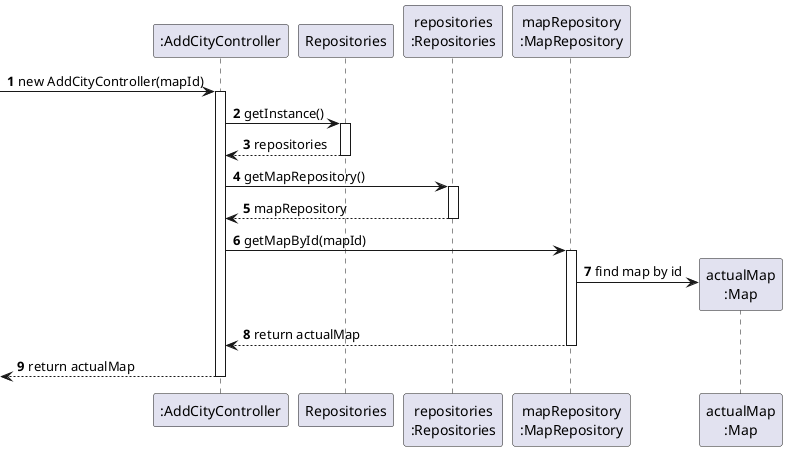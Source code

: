 @startuml
skinparam packageStyle rectangle
skinparam shadowing false
autonumber

participant ":AddCityController" as CTRL
participant "Repositories" as REPOS
participant "repositories\n:Repositories" as REPOS_SINGLETON
participant "mapRepository\n:MapRepository" as MAP_REPO
participant "actualMap\n:Map" as MAP

-> CTRL : new AddCityController(mapId)
activate CTRL
    CTRL -> REPOS : getInstance()
    activate REPOS
        REPOS --> CTRL : repositories
    deactivate REPOS
    CTRL -> REPOS_SINGLETON : getMapRepository()
    activate REPOS_SINGLETON
        REPOS_SINGLETON --> CTRL : mapRepository
    deactivate REPOS_SINGLETON
    CTRL -> MAP_REPO : getMapById(mapId)
    activate MAP_REPO
        MAP_REPO -> MAP** : find map by id
        MAP_REPO --> CTRL : return actualMap
    deactivate MAP_REPO
<-- CTRL : return actualMap
deactivate CTRL
@enduml
